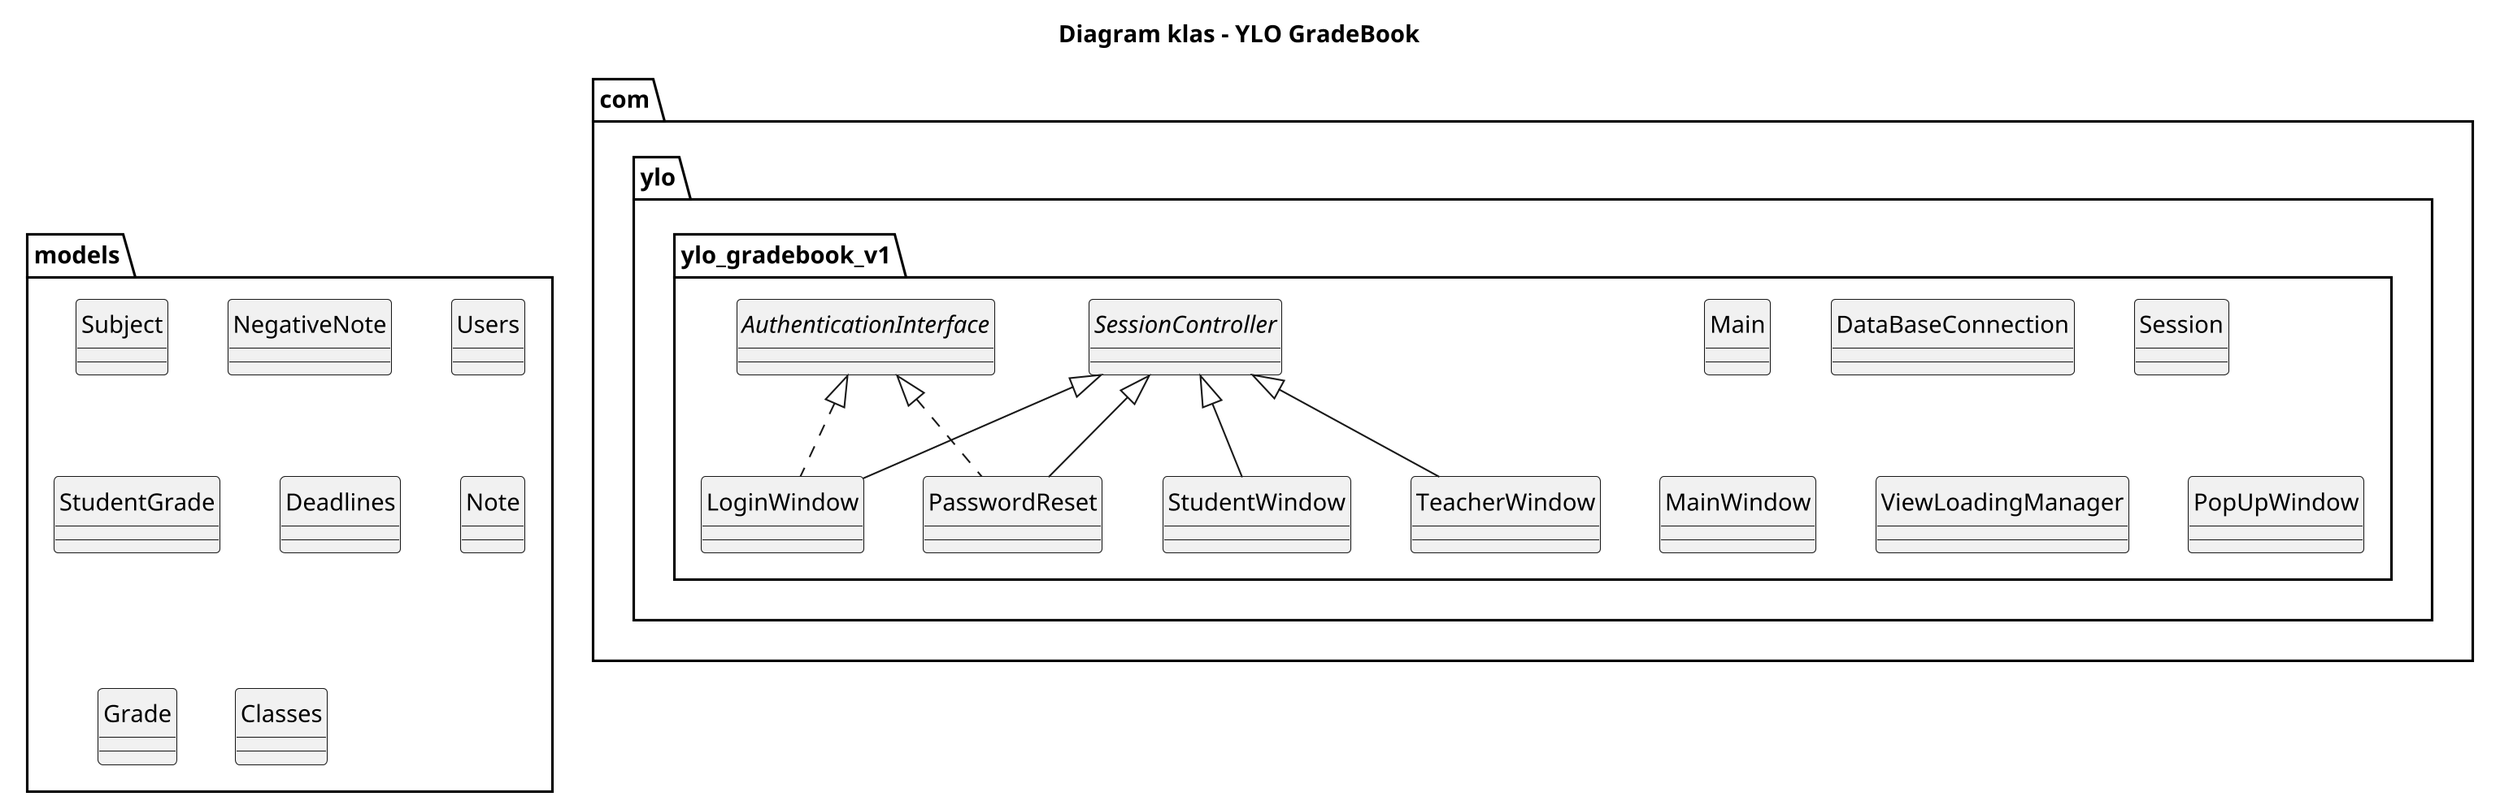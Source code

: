 @startuml

title Diagram klas – YLO GradeBook

top to bottom direction

skinparam classAttributeIconSize 0
skinparam dpi 200
skinparam style strictuml

package models {
    class Subject
    class NegativeNote
    class Users
    class StudentGrade
    class Deadlines
    class Note
    class Grade
    class Classes
}

package com.ylo.ylo_gradebook_v1 {
class Main
class DataBaseConnection
class Session
abstract class SessionController
class MainWindow
class ViewLoadingManager
class PopUpWindow
class LoginWindow
class PasswordReset
class StudentWindow
class TeacherWindow

interface AuthenticationInterface
}


' Dziedziczenie
SessionController <|-- LoginWindow
SessionController <|-- PasswordReset
SessionController <|-- StudentWindow
SessionController <|-- TeacherWindow

AuthenticationInterface <|.. LoginWindow
AuthenticationInterface <|.. PasswordReset

@enduml
